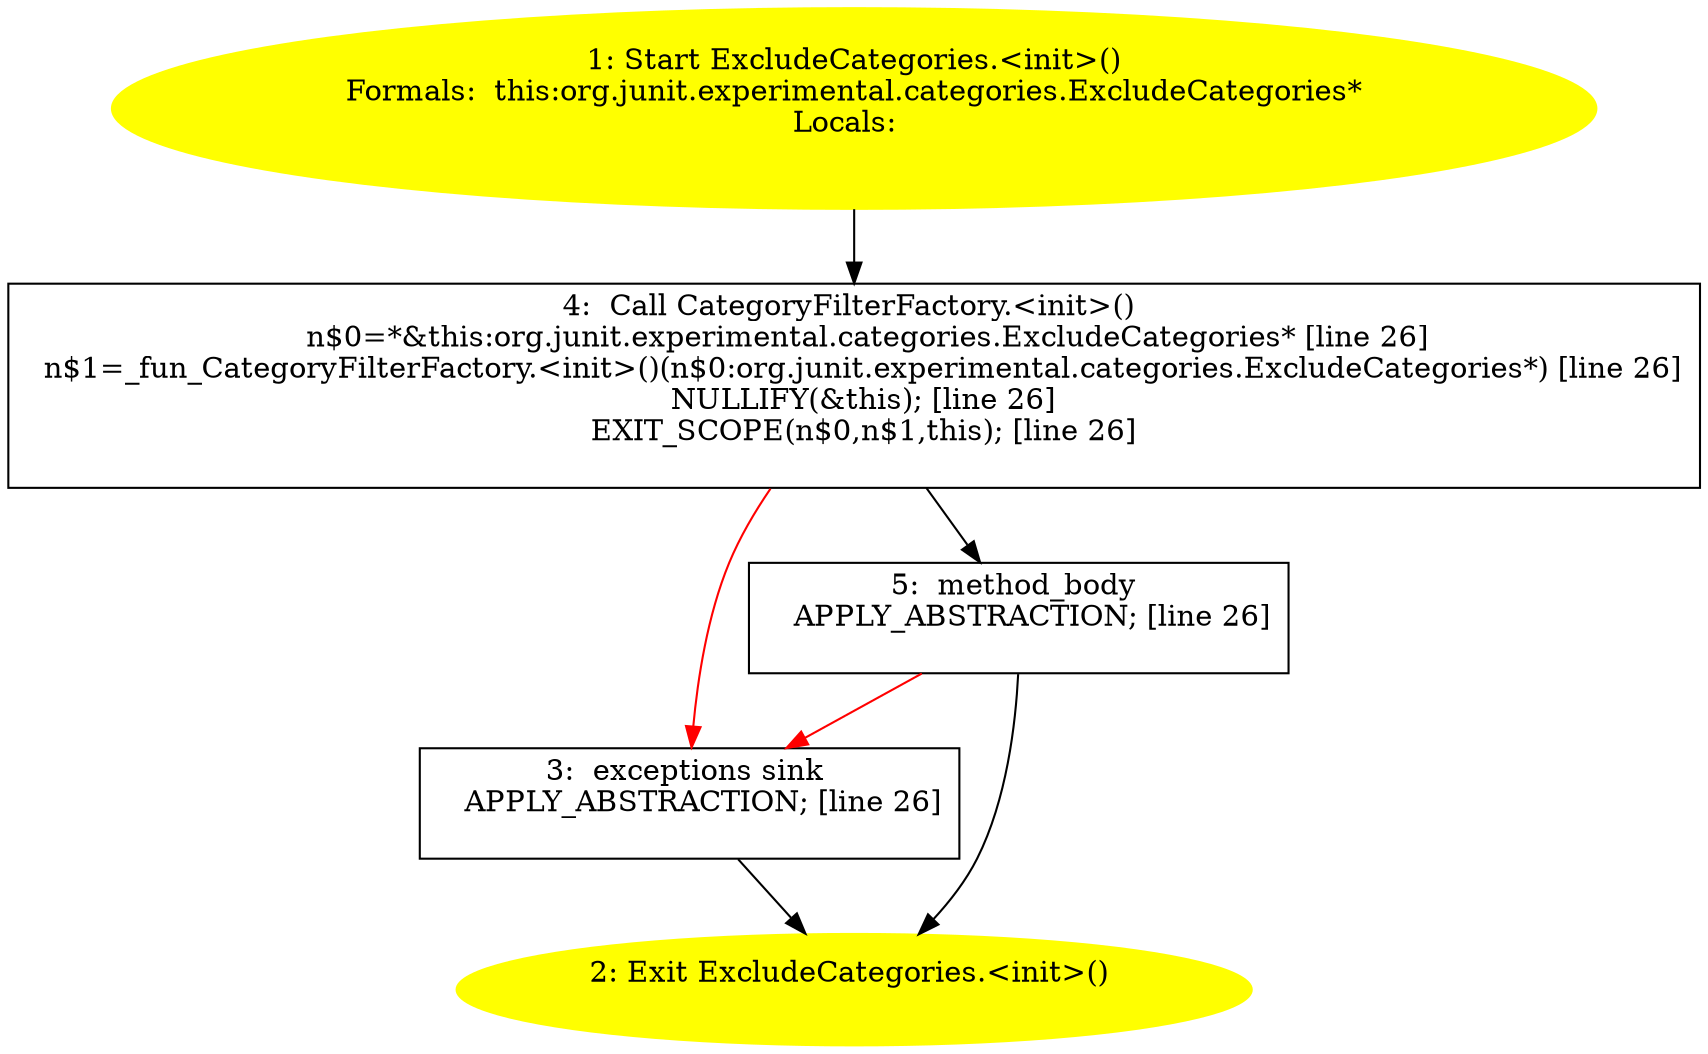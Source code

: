 /* @generated */
digraph cfg {
"org.junit.experimental.categories.ExcludeCategories.<init>().3116eb277ecb7515ef7a1faf537ff406_1" [label="1: Start ExcludeCategories.<init>()\nFormals:  this:org.junit.experimental.categories.ExcludeCategories*\nLocals:  \n  " color=yellow style=filled]
	

	 "org.junit.experimental.categories.ExcludeCategories.<init>().3116eb277ecb7515ef7a1faf537ff406_1" -> "org.junit.experimental.categories.ExcludeCategories.<init>().3116eb277ecb7515ef7a1faf537ff406_4" ;
"org.junit.experimental.categories.ExcludeCategories.<init>().3116eb277ecb7515ef7a1faf537ff406_2" [label="2: Exit ExcludeCategories.<init>() \n  " color=yellow style=filled]
	

"org.junit.experimental.categories.ExcludeCategories.<init>().3116eb277ecb7515ef7a1faf537ff406_3" [label="3:  exceptions sink \n   APPLY_ABSTRACTION; [line 26]\n " shape="box"]
	

	 "org.junit.experimental.categories.ExcludeCategories.<init>().3116eb277ecb7515ef7a1faf537ff406_3" -> "org.junit.experimental.categories.ExcludeCategories.<init>().3116eb277ecb7515ef7a1faf537ff406_2" ;
"org.junit.experimental.categories.ExcludeCategories.<init>().3116eb277ecb7515ef7a1faf537ff406_4" [label="4:  Call CategoryFilterFactory.<init>() \n   n$0=*&this:org.junit.experimental.categories.ExcludeCategories* [line 26]\n  n$1=_fun_CategoryFilterFactory.<init>()(n$0:org.junit.experimental.categories.ExcludeCategories*) [line 26]\n  NULLIFY(&this); [line 26]\n  EXIT_SCOPE(n$0,n$1,this); [line 26]\n " shape="box"]
	

	 "org.junit.experimental.categories.ExcludeCategories.<init>().3116eb277ecb7515ef7a1faf537ff406_4" -> "org.junit.experimental.categories.ExcludeCategories.<init>().3116eb277ecb7515ef7a1faf537ff406_5" ;
	 "org.junit.experimental.categories.ExcludeCategories.<init>().3116eb277ecb7515ef7a1faf537ff406_4" -> "org.junit.experimental.categories.ExcludeCategories.<init>().3116eb277ecb7515ef7a1faf537ff406_3" [color="red" ];
"org.junit.experimental.categories.ExcludeCategories.<init>().3116eb277ecb7515ef7a1faf537ff406_5" [label="5:  method_body \n   APPLY_ABSTRACTION; [line 26]\n " shape="box"]
	

	 "org.junit.experimental.categories.ExcludeCategories.<init>().3116eb277ecb7515ef7a1faf537ff406_5" -> "org.junit.experimental.categories.ExcludeCategories.<init>().3116eb277ecb7515ef7a1faf537ff406_2" ;
	 "org.junit.experimental.categories.ExcludeCategories.<init>().3116eb277ecb7515ef7a1faf537ff406_5" -> "org.junit.experimental.categories.ExcludeCategories.<init>().3116eb277ecb7515ef7a1faf537ff406_3" [color="red" ];
}
